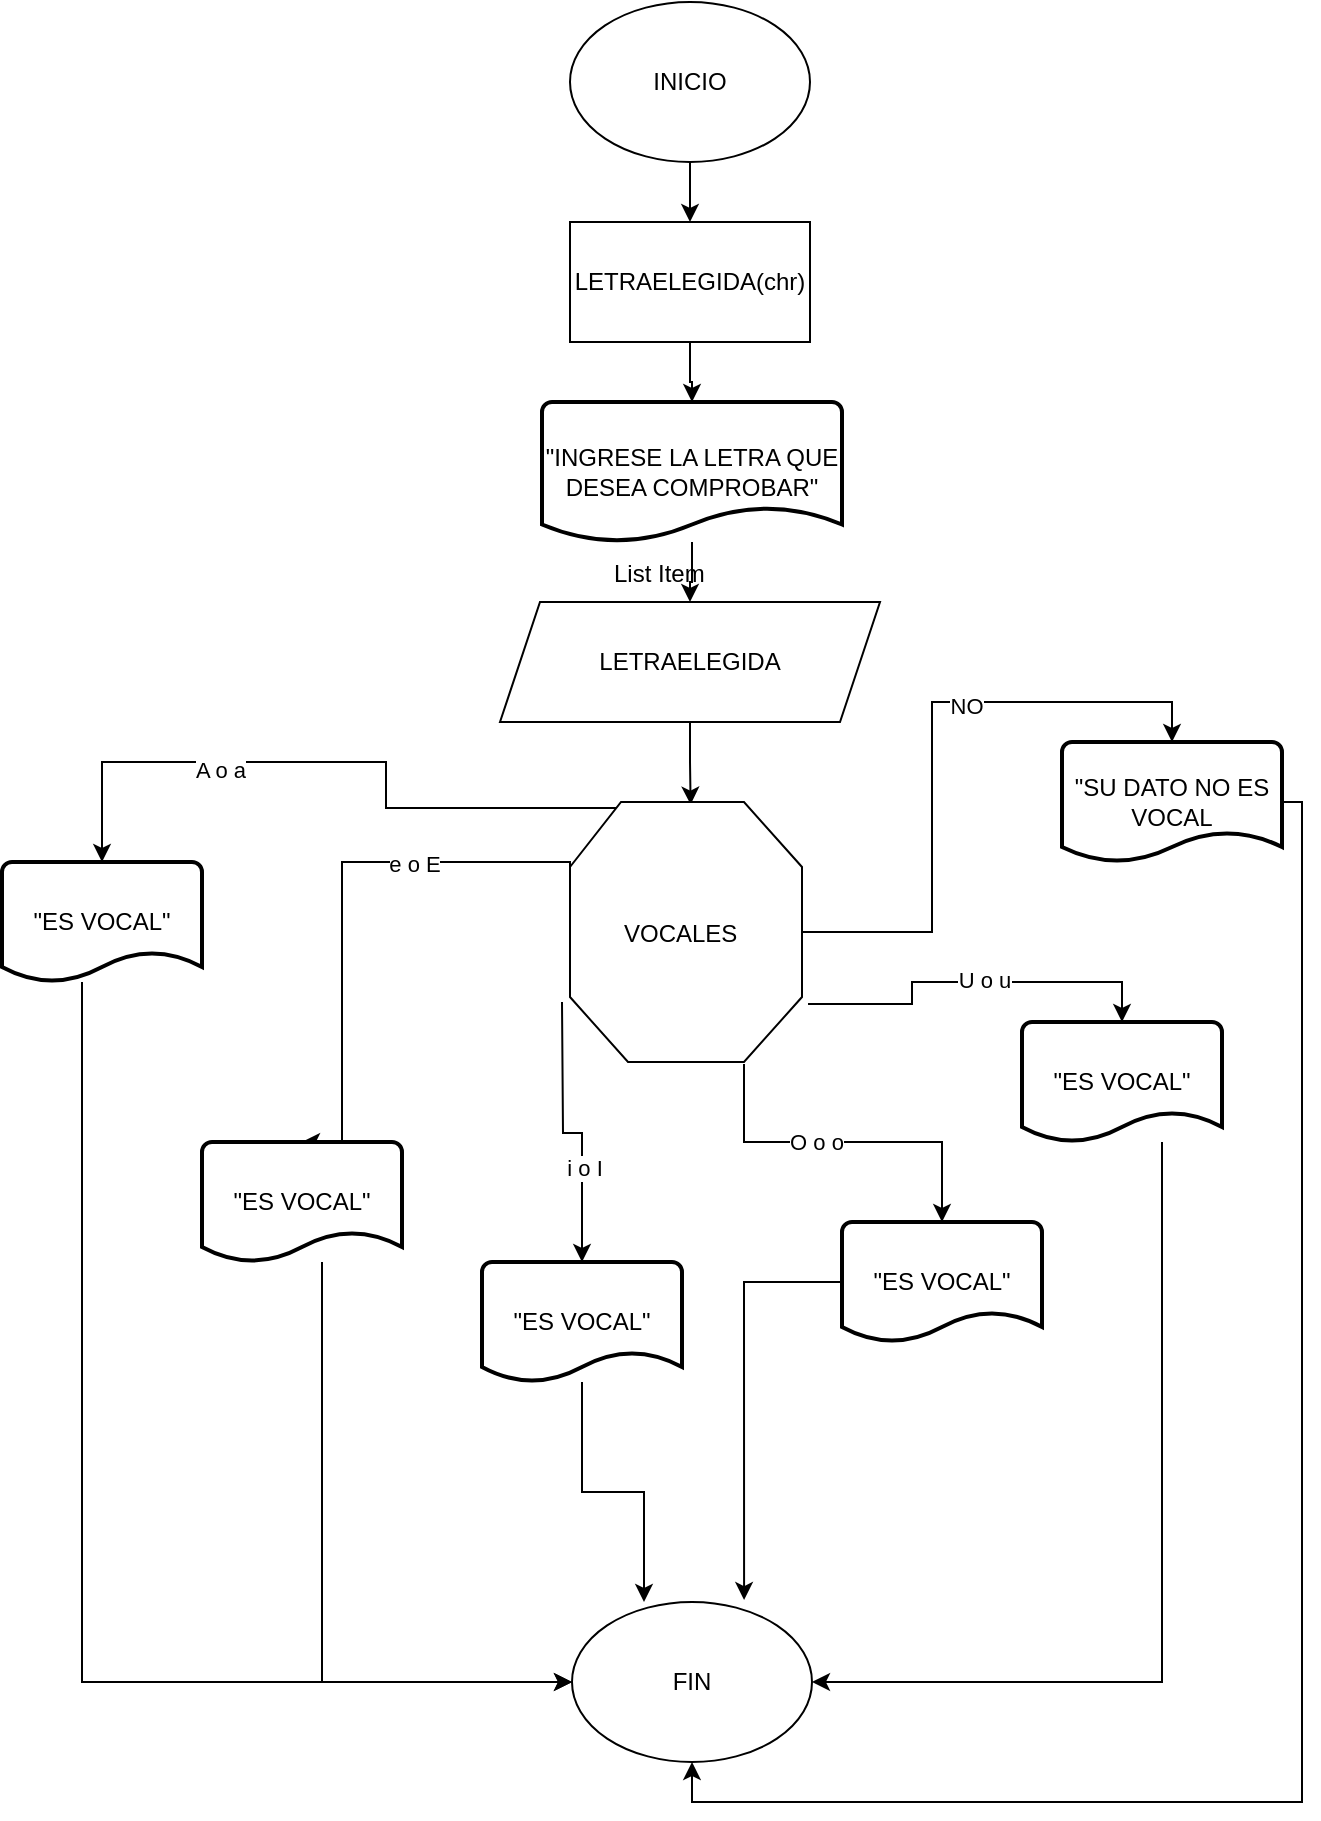 <mxfile version="20.2.7" type="github"><diagram id="Hx-YsrAUfnNtWr97wuKc" name="Página-1"><mxGraphModel dx="700" dy="784" grid="1" gridSize="10" guides="1" tooltips="1" connect="1" arrows="1" fold="1" page="1" pageScale="1" pageWidth="827" pageHeight="1169" math="0" shadow="0"><root><mxCell id="0"/><mxCell id="1" parent="0"/><mxCell id="LQ2NeD5h2VsiBnKybnuG-3" style="edgeStyle=orthogonalEdgeStyle;rounded=0;orthogonalLoop=1;jettySize=auto;html=1;entryX=0.5;entryY=0;entryDx=0;entryDy=0;" edge="1" parent="1" source="LQ2NeD5h2VsiBnKybnuG-1" target="LQ2NeD5h2VsiBnKybnuG-2"><mxGeometry relative="1" as="geometry"/></mxCell><mxCell id="LQ2NeD5h2VsiBnKybnuG-1" value="INICIO" style="ellipse;whiteSpace=wrap;html=1;" vertex="1" parent="1"><mxGeometry x="354" y="30" width="120" height="80" as="geometry"/></mxCell><mxCell id="LQ2NeD5h2VsiBnKybnuG-5" style="edgeStyle=orthogonalEdgeStyle;rounded=0;orthogonalLoop=1;jettySize=auto;html=1;" edge="1" parent="1" source="LQ2NeD5h2VsiBnKybnuG-2" target="LQ2NeD5h2VsiBnKybnuG-4"><mxGeometry relative="1" as="geometry"/></mxCell><mxCell id="LQ2NeD5h2VsiBnKybnuG-2" value="LETRAELEGIDA(chr)" style="rounded=0;whiteSpace=wrap;html=1;" vertex="1" parent="1"><mxGeometry x="354" y="140" width="120" height="60" as="geometry"/></mxCell><mxCell id="LQ2NeD5h2VsiBnKybnuG-7" style="edgeStyle=orthogonalEdgeStyle;rounded=0;orthogonalLoop=1;jettySize=auto;html=1;entryX=0.5;entryY=0;entryDx=0;entryDy=0;" edge="1" parent="1" source="LQ2NeD5h2VsiBnKybnuG-4" target="LQ2NeD5h2VsiBnKybnuG-6"><mxGeometry relative="1" as="geometry"/></mxCell><mxCell id="LQ2NeD5h2VsiBnKybnuG-4" value="&quot;INGRESE LA LETRA QUE DESEA COMPROBAR&quot;" style="strokeWidth=2;html=1;shape=mxgraph.flowchart.document2;whiteSpace=wrap;size=0.25;" vertex="1" parent="1"><mxGeometry x="340" y="230" width="150" height="70" as="geometry"/></mxCell><mxCell id="LQ2NeD5h2VsiBnKybnuG-10" style="edgeStyle=orthogonalEdgeStyle;rounded=0;orthogonalLoop=1;jettySize=auto;html=1;entryX=0.52;entryY=0.01;entryDx=0;entryDy=0;entryPerimeter=0;" edge="1" parent="1" source="LQ2NeD5h2VsiBnKybnuG-6" target="LQ2NeD5h2VsiBnKybnuG-9"><mxGeometry relative="1" as="geometry"/></mxCell><mxCell id="LQ2NeD5h2VsiBnKybnuG-6" value="LETRAELEGIDA" style="shape=parallelogram;perimeter=parallelogramPerimeter;whiteSpace=wrap;html=1;fixedSize=1;" vertex="1" parent="1"><mxGeometry x="319" y="330" width="190" height="60" as="geometry"/></mxCell><mxCell id="LQ2NeD5h2VsiBnKybnuG-21" style="edgeStyle=orthogonalEdgeStyle;rounded=0;orthogonalLoop=1;jettySize=auto;html=1;entryX=0.5;entryY=0;entryDx=0;entryDy=0;entryPerimeter=0;exitX=0.207;exitY=0.023;exitDx=0;exitDy=0;exitPerimeter=0;" edge="1" parent="1" source="LQ2NeD5h2VsiBnKybnuG-9" target="LQ2NeD5h2VsiBnKybnuG-13"><mxGeometry relative="1" as="geometry"/></mxCell><mxCell id="LQ2NeD5h2VsiBnKybnuG-23" value="A o a" style="edgeLabel;html=1;align=center;verticalAlign=middle;resizable=0;points=[];" vertex="1" connectable="0" parent="LQ2NeD5h2VsiBnKybnuG-21"><mxGeometry x="0.341" y="4" relative="1" as="geometry"><mxPoint as="offset"/></mxGeometry></mxCell><mxCell id="LQ2NeD5h2VsiBnKybnuG-22" style="edgeStyle=orthogonalEdgeStyle;rounded=0;orthogonalLoop=1;jettySize=auto;html=1;entryX=0.5;entryY=0;entryDx=0;entryDy=0;entryPerimeter=0;exitX=0;exitY=0.254;exitDx=0;exitDy=0;exitPerimeter=0;" edge="1" parent="1" source="LQ2NeD5h2VsiBnKybnuG-9" target="LQ2NeD5h2VsiBnKybnuG-14"><mxGeometry relative="1" as="geometry"><Array as="points"><mxPoint x="354" y="460"/><mxPoint x="240" y="460"/><mxPoint x="240" y="600"/></Array></mxGeometry></mxCell><mxCell id="LQ2NeD5h2VsiBnKybnuG-24" value="e o E" style="edgeLabel;html=1;align=center;verticalAlign=middle;resizable=0;points=[];" vertex="1" connectable="0" parent="LQ2NeD5h2VsiBnKybnuG-22"><mxGeometry x="-0.415" y="1" relative="1" as="geometry"><mxPoint as="offset"/></mxGeometry></mxCell><mxCell id="LQ2NeD5h2VsiBnKybnuG-25" style="edgeStyle=orthogonalEdgeStyle;rounded=0;orthogonalLoop=1;jettySize=auto;html=1;entryX=0.5;entryY=0;entryDx=0;entryDy=0;entryPerimeter=0;" edge="1" parent="1" target="LQ2NeD5h2VsiBnKybnuG-15"><mxGeometry relative="1" as="geometry"><mxPoint x="350" y="530" as="sourcePoint"/><mxPoint x="340" y="670" as="targetPoint"/></mxGeometry></mxCell><mxCell id="LQ2NeD5h2VsiBnKybnuG-26" value="i o I" style="edgeLabel;html=1;align=center;verticalAlign=middle;resizable=0;points=[];" vertex="1" connectable="0" parent="LQ2NeD5h2VsiBnKybnuG-25"><mxGeometry x="0.329" y="1" relative="1" as="geometry"><mxPoint as="offset"/></mxGeometry></mxCell><mxCell id="LQ2NeD5h2VsiBnKybnuG-27" style="edgeStyle=orthogonalEdgeStyle;rounded=0;orthogonalLoop=1;jettySize=auto;html=1;entryX=0.5;entryY=0;entryDx=0;entryDy=0;entryPerimeter=0;exitX=0.75;exitY=1.008;exitDx=0;exitDy=0;exitPerimeter=0;" edge="1" parent="1" source="LQ2NeD5h2VsiBnKybnuG-9" target="LQ2NeD5h2VsiBnKybnuG-16"><mxGeometry relative="1" as="geometry"/></mxCell><mxCell id="LQ2NeD5h2VsiBnKybnuG-28" value="O o o" style="edgeLabel;html=1;align=center;verticalAlign=middle;resizable=0;points=[];" vertex="1" connectable="0" parent="LQ2NeD5h2VsiBnKybnuG-27"><mxGeometry x="-0.158" relative="1" as="geometry"><mxPoint as="offset"/></mxGeometry></mxCell><mxCell id="LQ2NeD5h2VsiBnKybnuG-29" style="edgeStyle=orthogonalEdgeStyle;rounded=0;orthogonalLoop=1;jettySize=auto;html=1;entryX=0.5;entryY=0;entryDx=0;entryDy=0;entryPerimeter=0;exitX=1.026;exitY=0.777;exitDx=0;exitDy=0;exitPerimeter=0;" edge="1" parent="1" source="LQ2NeD5h2VsiBnKybnuG-9" target="LQ2NeD5h2VsiBnKybnuG-17"><mxGeometry relative="1" as="geometry"/></mxCell><mxCell id="LQ2NeD5h2VsiBnKybnuG-30" value="U o u" style="edgeLabel;html=1;align=center;verticalAlign=middle;resizable=0;points=[];" vertex="1" connectable="0" parent="LQ2NeD5h2VsiBnKybnuG-29"><mxGeometry x="0.053" y="1" relative="1" as="geometry"><mxPoint as="offset"/></mxGeometry></mxCell><mxCell id="LQ2NeD5h2VsiBnKybnuG-31" style="edgeStyle=orthogonalEdgeStyle;rounded=0;orthogonalLoop=1;jettySize=auto;html=1;entryX=0.5;entryY=0;entryDx=0;entryDy=0;entryPerimeter=0;" edge="1" parent="1" source="LQ2NeD5h2VsiBnKybnuG-9" target="LQ2NeD5h2VsiBnKybnuG-18"><mxGeometry relative="1" as="geometry"/></mxCell><mxCell id="LQ2NeD5h2VsiBnKybnuG-32" value="NO" style="edgeLabel;html=1;align=center;verticalAlign=middle;resizable=0;points=[];" vertex="1" connectable="0" parent="LQ2NeD5h2VsiBnKybnuG-31"><mxGeometry x="0.231" y="-2" relative="1" as="geometry"><mxPoint as="offset"/></mxGeometry></mxCell><mxCell id="LQ2NeD5h2VsiBnKybnuG-9" value="" style="verticalLabelPosition=bottom;verticalAlign=top;html=1;shape=mxgraph.basic.polygon;polyCoords=[[0.22,0],[0.75,0],[1,0.25],[1,0.75],[0.75,1],[0.25,1],[0,0.75],[0,0.25]];polyline=0;" vertex="1" parent="1"><mxGeometry x="354" y="430" width="116" height="130" as="geometry"/></mxCell><mxCell id="LQ2NeD5h2VsiBnKybnuG-11" value="List Item" style="text;strokeColor=none;fillColor=none;align=left;verticalAlign=middle;spacingLeft=4;spacingRight=4;overflow=hidden;points=[[0,0.5],[1,0.5]];portConstraint=eastwest;rotatable=0;" vertex="1" parent="1"><mxGeometry x="370" y="300" width="80" height="30" as="geometry"/></mxCell><mxCell id="LQ2NeD5h2VsiBnKybnuG-12" value="VOCALES" style="text;strokeColor=none;fillColor=none;align=left;verticalAlign=middle;spacingLeft=4;spacingRight=4;overflow=hidden;points=[[0,0.5],[1,0.5]];portConstraint=eastwest;rotatable=0;" vertex="1" parent="1"><mxGeometry x="375" y="480" width="80" height="30" as="geometry"/></mxCell><mxCell id="LQ2NeD5h2VsiBnKybnuG-34" style="edgeStyle=orthogonalEdgeStyle;rounded=0;orthogonalLoop=1;jettySize=auto;html=1;" edge="1" parent="1" source="LQ2NeD5h2VsiBnKybnuG-13" target="LQ2NeD5h2VsiBnKybnuG-33"><mxGeometry relative="1" as="geometry"><Array as="points"><mxPoint x="110" y="870"/></Array></mxGeometry></mxCell><mxCell id="LQ2NeD5h2VsiBnKybnuG-13" value="&quot;ES VOCAL&quot;" style="strokeWidth=2;html=1;shape=mxgraph.flowchart.document2;whiteSpace=wrap;size=0.25;" vertex="1" parent="1"><mxGeometry x="70" y="460" width="100" height="60" as="geometry"/></mxCell><mxCell id="LQ2NeD5h2VsiBnKybnuG-35" style="edgeStyle=orthogonalEdgeStyle;rounded=0;orthogonalLoop=1;jettySize=auto;html=1;" edge="1" parent="1" source="LQ2NeD5h2VsiBnKybnuG-14" target="LQ2NeD5h2VsiBnKybnuG-33"><mxGeometry relative="1" as="geometry"><Array as="points"><mxPoint x="230" y="870"/></Array></mxGeometry></mxCell><mxCell id="LQ2NeD5h2VsiBnKybnuG-14" value="&quot;ES VOCAL&quot;" style="strokeWidth=2;html=1;shape=mxgraph.flowchart.document2;whiteSpace=wrap;size=0.25;" vertex="1" parent="1"><mxGeometry x="170" y="600" width="100" height="60" as="geometry"/></mxCell><mxCell id="LQ2NeD5h2VsiBnKybnuG-36" style="edgeStyle=orthogonalEdgeStyle;rounded=0;orthogonalLoop=1;jettySize=auto;html=1;entryX=0.3;entryY=0;entryDx=0;entryDy=0;entryPerimeter=0;" edge="1" parent="1" source="LQ2NeD5h2VsiBnKybnuG-15" target="LQ2NeD5h2VsiBnKybnuG-33"><mxGeometry relative="1" as="geometry"/></mxCell><mxCell id="LQ2NeD5h2VsiBnKybnuG-15" value="&quot;ES VOCAL&quot;" style="strokeWidth=2;html=1;shape=mxgraph.flowchart.document2;whiteSpace=wrap;size=0.25;" vertex="1" parent="1"><mxGeometry x="310" y="660" width="100" height="60" as="geometry"/></mxCell><mxCell id="LQ2NeD5h2VsiBnKybnuG-37" style="edgeStyle=orthogonalEdgeStyle;rounded=0;orthogonalLoop=1;jettySize=auto;html=1;entryX=0.717;entryY=-0.012;entryDx=0;entryDy=0;entryPerimeter=0;" edge="1" parent="1" source="LQ2NeD5h2VsiBnKybnuG-16" target="LQ2NeD5h2VsiBnKybnuG-33"><mxGeometry relative="1" as="geometry"/></mxCell><mxCell id="LQ2NeD5h2VsiBnKybnuG-16" value="&quot;ES VOCAL&quot;" style="strokeWidth=2;html=1;shape=mxgraph.flowchart.document2;whiteSpace=wrap;size=0.25;" vertex="1" parent="1"><mxGeometry x="490" y="640" width="100" height="60" as="geometry"/></mxCell><mxCell id="LQ2NeD5h2VsiBnKybnuG-38" style="edgeStyle=orthogonalEdgeStyle;rounded=0;orthogonalLoop=1;jettySize=auto;html=1;entryX=1;entryY=0.5;entryDx=0;entryDy=0;" edge="1" parent="1" source="LQ2NeD5h2VsiBnKybnuG-17" target="LQ2NeD5h2VsiBnKybnuG-33"><mxGeometry relative="1" as="geometry"><Array as="points"><mxPoint x="650" y="870"/></Array></mxGeometry></mxCell><mxCell id="LQ2NeD5h2VsiBnKybnuG-17" value="&quot;ES VOCAL&quot;" style="strokeWidth=2;html=1;shape=mxgraph.flowchart.document2;whiteSpace=wrap;size=0.25;" vertex="1" parent="1"><mxGeometry x="580" y="540" width="100" height="60" as="geometry"/></mxCell><mxCell id="LQ2NeD5h2VsiBnKybnuG-39" style="edgeStyle=orthogonalEdgeStyle;rounded=0;orthogonalLoop=1;jettySize=auto;html=1;entryX=0.5;entryY=1;entryDx=0;entryDy=0;" edge="1" parent="1" source="LQ2NeD5h2VsiBnKybnuG-18" target="LQ2NeD5h2VsiBnKybnuG-33"><mxGeometry relative="1" as="geometry"><Array as="points"><mxPoint x="720" y="430"/><mxPoint x="720" y="930"/><mxPoint x="415" y="930"/></Array></mxGeometry></mxCell><mxCell id="LQ2NeD5h2VsiBnKybnuG-18" value="&quot;SU DATO NO ES VOCAL" style="strokeWidth=2;html=1;shape=mxgraph.flowchart.document2;whiteSpace=wrap;size=0.25;" vertex="1" parent="1"><mxGeometry x="600" y="400" width="110" height="60" as="geometry"/></mxCell><mxCell id="LQ2NeD5h2VsiBnKybnuG-33" value="FIN" style="ellipse;whiteSpace=wrap;html=1;" vertex="1" parent="1"><mxGeometry x="355" y="830" width="120" height="80" as="geometry"/></mxCell></root></mxGraphModel></diagram></mxfile>